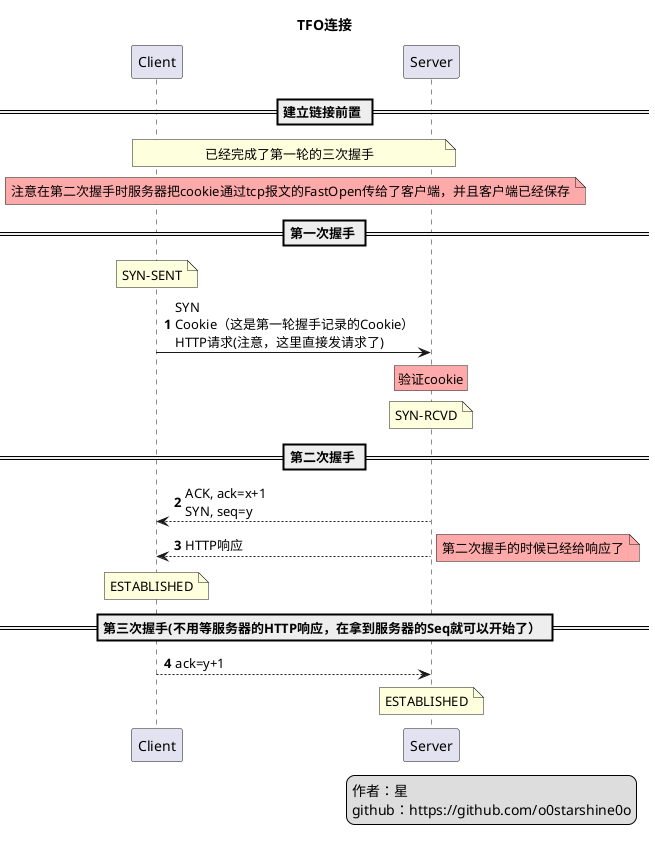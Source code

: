 @startuml
title TFO连接
autonumber
legend right
  作者：星
  github：https://github.com/o0starshine0o
end legend

participant Client
participant Server

== 建立链接前置 ==
note over Client, Server: 已经完成了第一轮的三次握手
note over Client, Server #ffaaaa: 注意在第二次握手时服务器把cookie通过tcp报文的FastOpen传给了客户端，并且客户端已经保存

== 第一次握手 ==
note over Client: SYN-SENT
Client -> Server: SYN\nCookie（这是第一轮握手记录的Cookie）\nHTTP请求(注意，这里直接发请求了)
rnote over Server #ffaaaa: 验证cookie
note over Server: SYN-RCVD
== 第二次握手 ==
Server --> Client: ACK, ack=x+1\nSYN, seq=y
Server --> Client: HTTP响应
note right #ffaaaa: 第二次握手的时候已经给响应了
note over Client: ESTABLISHED
== 第三次握手(不用等服务器的HTTP响应，在拿到服务器的Seq就可以开始了） ==
Client --> Server: ack=y+1
note over Server: ESTABLISHED

@enduml